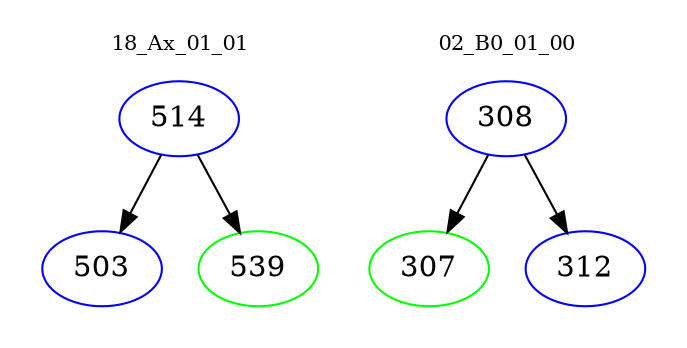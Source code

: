 digraph{
subgraph cluster_0 {
color = white
label = "18_Ax_01_01";
fontsize=10;
T0_514 [label="514", color="blue"]
T0_514 -> T0_503 [color="black"]
T0_503 [label="503", color="blue"]
T0_514 -> T0_539 [color="black"]
T0_539 [label="539", color="green"]
}
subgraph cluster_1 {
color = white
label = "02_B0_01_00";
fontsize=10;
T1_308 [label="308", color="blue"]
T1_308 -> T1_307 [color="black"]
T1_307 [label="307", color="green"]
T1_308 -> T1_312 [color="black"]
T1_312 [label="312", color="blue"]
}
}
